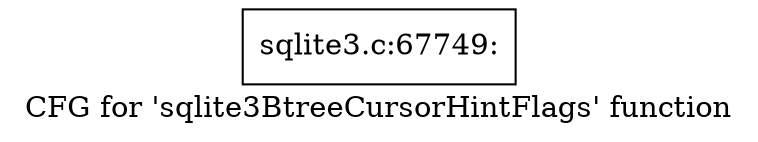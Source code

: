 digraph "CFG for 'sqlite3BtreeCursorHintFlags' function" {
	label="CFG for 'sqlite3BtreeCursorHintFlags' function";

	Node0x55c0f7fd5150 [shape=record,label="{sqlite3.c:67749:}"];
}
